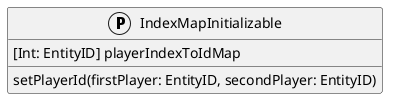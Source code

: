 @startuml IndexMapInitializableClassDiagram
hide empty members

protocol IndexMapInitializable {
  [Int: EntityID] playerIndexToIdMap
  
  setPlayerId(firstPlayer: EntityID, secondPlayer: EntityID)
}
